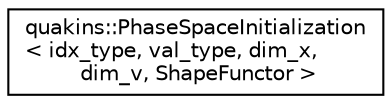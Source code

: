 digraph "Graphical Class Hierarchy"
{
 // LATEX_PDF_SIZE
  edge [fontname="Helvetica",fontsize="10",labelfontname="Helvetica",labelfontsize="10"];
  node [fontname="Helvetica",fontsize="10",shape=record];
  rankdir="LR";
  Node0 [label="quakins::PhaseSpaceInitialization\l\< idx_type, val_type, dim_x,\l dim_v, ShapeFunctor \>",height=0.2,width=0.4,color="black", fillcolor="white", style="filled",URL="$classquakins_1_1PhaseSpaceInitialization.html",tooltip=" "];
}
